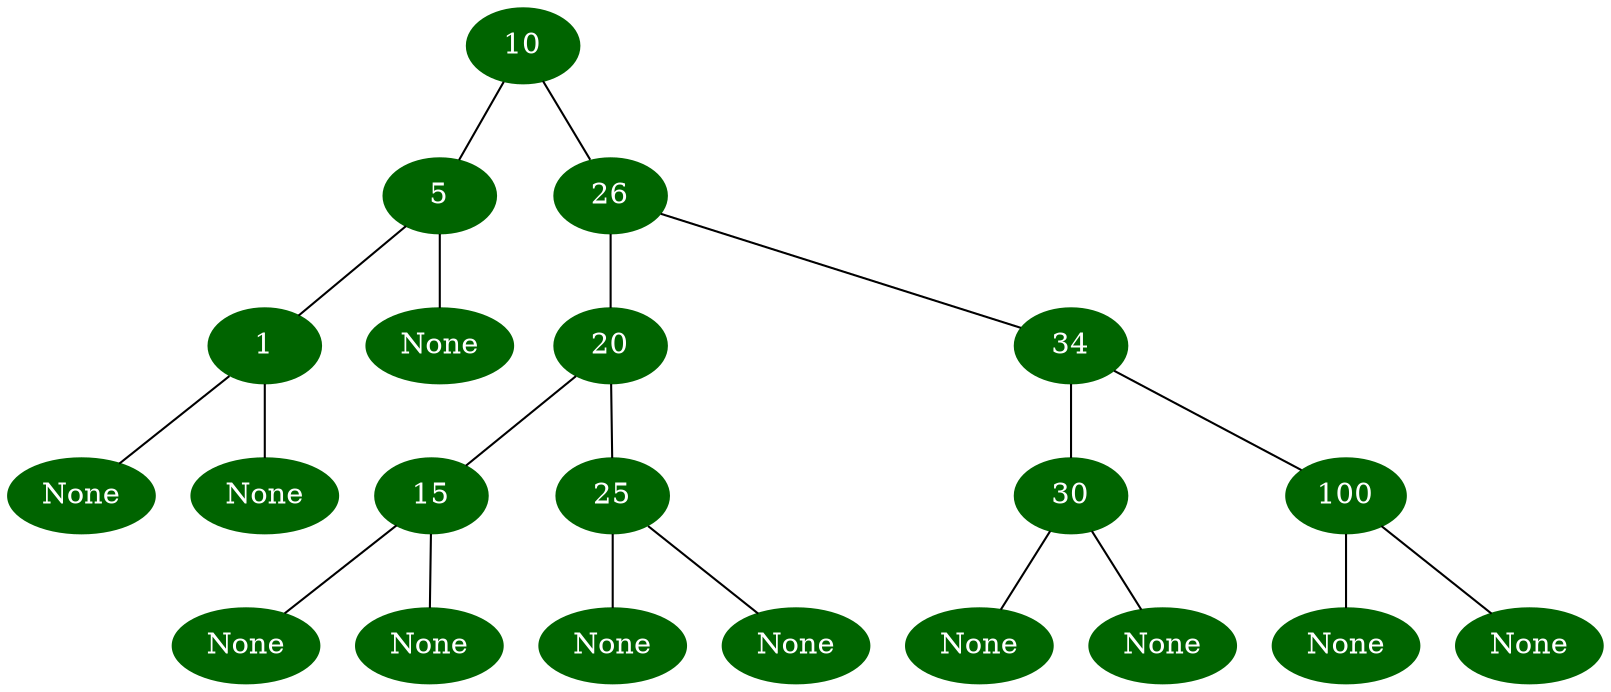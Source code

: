 graph {
	 0 [label="10", color=darkgreen, style=filled, fontcolor=white];
	 1 [label="5", color=darkgreen, style=filled, fontcolor=white];
	 2 [label="1", color=darkgreen, style=filled, fontcolor=white];
	 3 [label="None", color=darkgreen, style=filled, fontcolor=white];
	 4 [label="None", color=darkgreen, style=filled, fontcolor=white];
	 5 [label="None", color=darkgreen, style=filled, fontcolor=white];
	 6 [label="26", color=darkgreen, style=filled, fontcolor=white];
	 7 [label="20", color=darkgreen, style=filled, fontcolor=white];
	 8 [label="15", color=darkgreen, style=filled, fontcolor=white];
	 9 [label="None", color=darkgreen, style=filled, fontcolor=white];
	 10 [label="None", color=darkgreen, style=filled, fontcolor=white];
	 11 [label="25", color=darkgreen, style=filled, fontcolor=white];
	 12 [label="None", color=darkgreen, style=filled, fontcolor=white];
	 13 [label="None", color=darkgreen, style=filled, fontcolor=white];
	 14 [label="34", color=darkgreen, style=filled, fontcolor=white];
	 15 [label="30", color=darkgreen, style=filled, fontcolor=white];
	 16 [label="None", color=darkgreen, style=filled, fontcolor=white];
	 17 [label="None", color=darkgreen, style=filled, fontcolor=white];
	 18 [label="100", color=darkgreen, style=filled, fontcolor=white];
	 19 [label="None", color=darkgreen, style=filled, fontcolor=white];
	 20 [label="None", color=darkgreen, style=filled, fontcolor=white];
	 0 -- 1;
	 1 -- 2;
	 2 -- 3;
	 2 -- 4;
	 1 -- 5;
	 0 -- 6;
	 6 -- 7;
	 7 -- 8;
	 8 -- 9;
	 8 -- 10;
	 7 -- 11;
	 11 -- 12;
	 11 -- 13;
	 6 -- 14;
	 14 -- 15;
	 15 -- 16;
	 15 -- 17;
	 14 -- 18;
	 18 -- 19;
	 18 -- 20;
}
